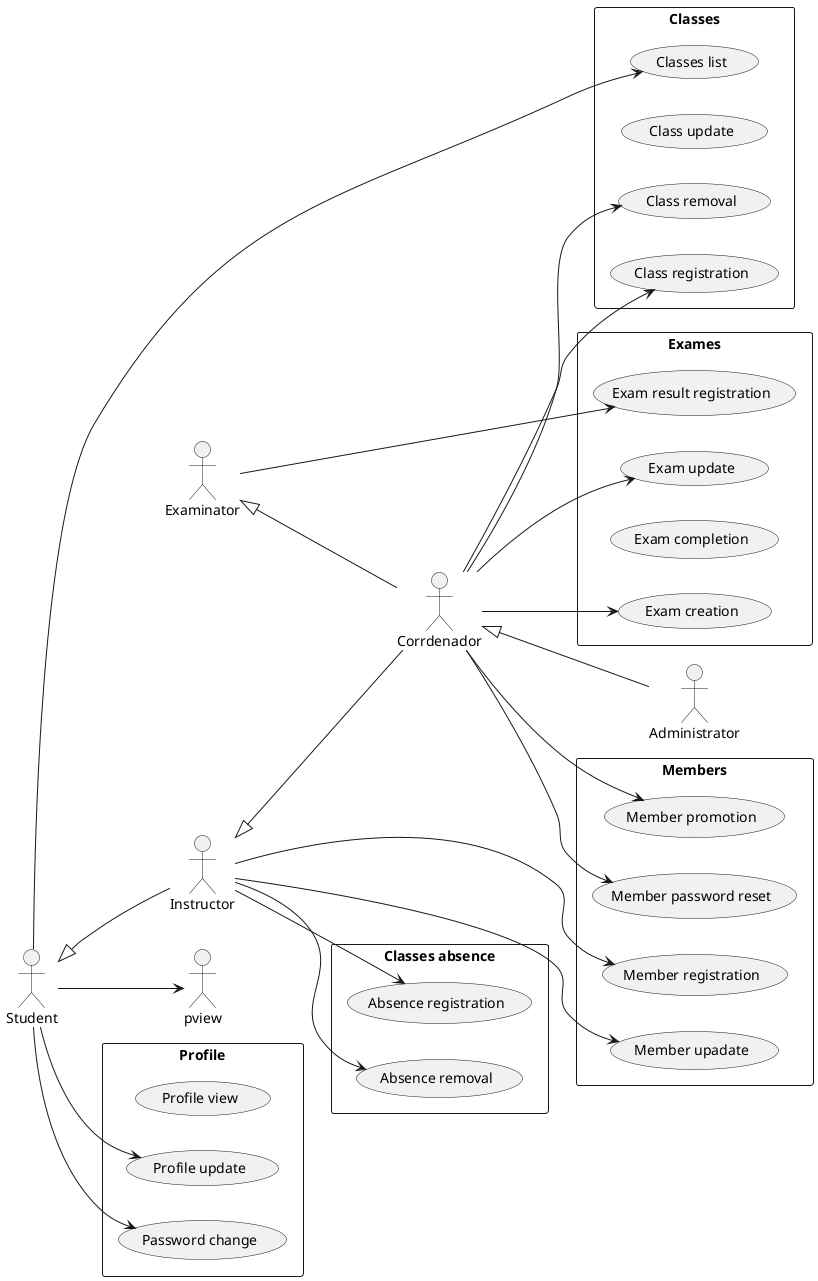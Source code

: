 @startuml
left to right direction
actor Administrator as admin
actor Corrdenador as cood
actor Instructor as inst
actor Examinator as ex
actor Student as st

st <|-- inst
inst <|-- cood
ex <|-- cood
cood <|-- admin

rectangle "Profile"{
    usecase "Profile view" as pView 
    usecase "Profile update" as pUpdate
    usecase "Password change" as pChange
}


rectangle "Members"{
    usecase "Member registration" as mr
    usecase "Member upadate" as mu
    usecase "Member promotion" as mPromo
    usecase "Member password reset" as mPReset
}
rectangle "Classes absence"{
    usecase "Absence registration" as ar
   usecase "Absence removal" as aRemoval
}
rectangle "Classes"{
    usecase "Class registration" as cReg
    usecase "Class update" as cUpdate
    usecase "Class removal" as cRemoval
    usecase "Classes list" as cList
}
rectangle "Exames" {
    usecase "Exam creation" as exCreation
    usecase "Exam update" as exUpdate
    usecase "Exam completion" as exCompletion
    usecase "Exam result registration" as exResult
}

st --> cList
st --> pview 
st --> pUpdate
st --> pChange

inst --> mr 
inst --> mu 
inst --> ar
inst --> aRemoval

ex --> exResult

cood --> mPReset
cood --> mPromo
cood --> cReg
cood --> cRemoval
cood --> exCreation
cood --> exUpdate

@enduml